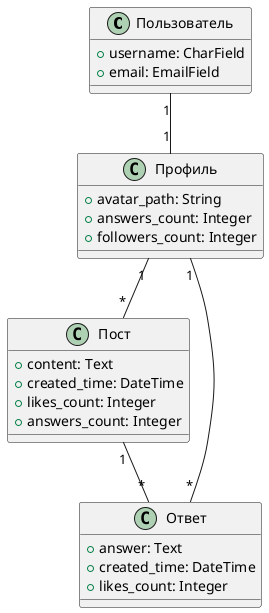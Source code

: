 
@startuml
class Пользователь {
    +username: CharField
    +email: EmailField
}

class Профиль {
    +avatar_path: String
    +answers_count: Integer
    +followers_count: Integer
}

class Пост {
    +content: Text
    +created_time: DateTime
    +likes_count: Integer
    +answers_count: Integer
}

class Ответ {
    +answer: Text
    +created_time: DateTime
    +likes_count: Integer
}

Пользователь "1" -- "1" Профиль
Профиль "1" -- "*" Пост
Профиль "1" -- "*" Ответ
Пост "1" -- "*" Ответ
@enduml
